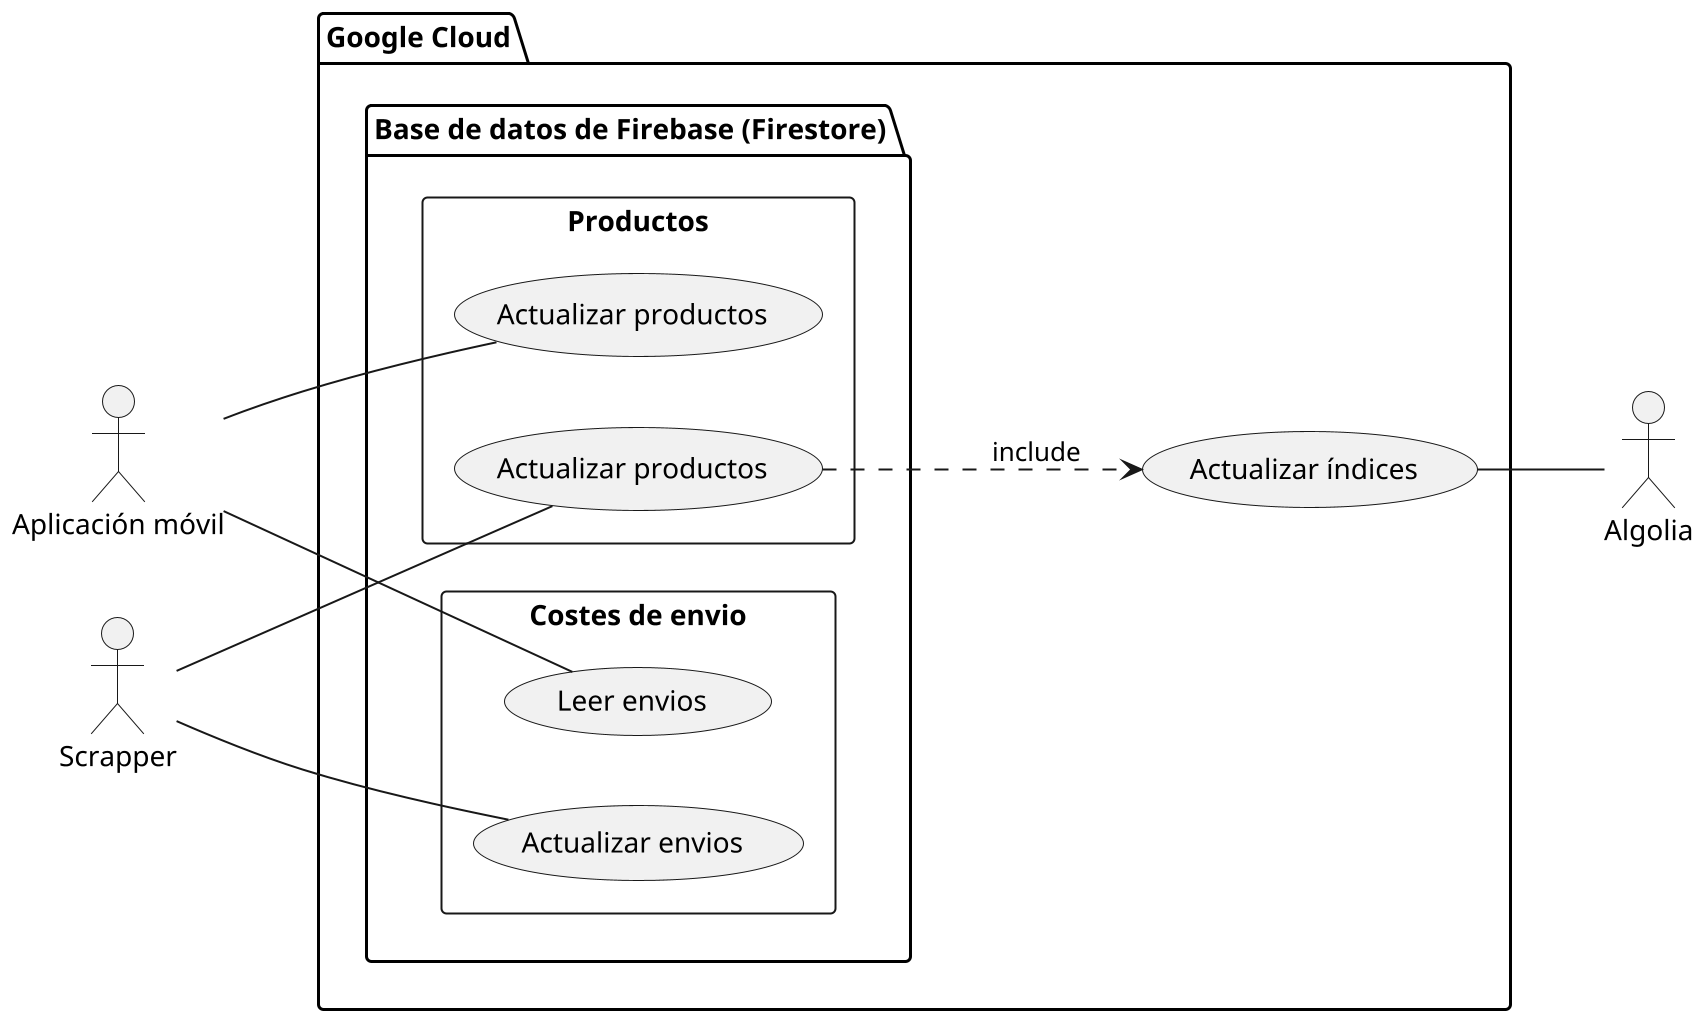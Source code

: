 @startuml casos_de_uso_bbdd
scale 2
left to right direction

Actor App as "Aplicación móvil"
Actor Scrapper
Actor Algolia

package GoogleCloud as "Google Cloud"{
    usecase ActualizarIndices as "Actualizar índices"


    package Firebase as "Base de datos de Firebase (Firestore)"{
        rectangle Productos{
            usecase ActualizarProductos as "Actualizar productos"
            usecase LeerProductos as "Actualizar productos"
        }

       rectangle Envios as "Costes de envio"{
            usecase ActualizarEnvios as "Actualizar envios"
            usecase LeerEnvios as "Leer envios"
        }

        
    }

    ActualizarProductos ..> ActualizarIndices: "include"

}


Scrapper -- ActualizarProductos
Scrapper -- ActualizarEnvios
App -- LeerProductos
App -- LeerEnvios
ActualizarIndices -- Algolia



@enduml